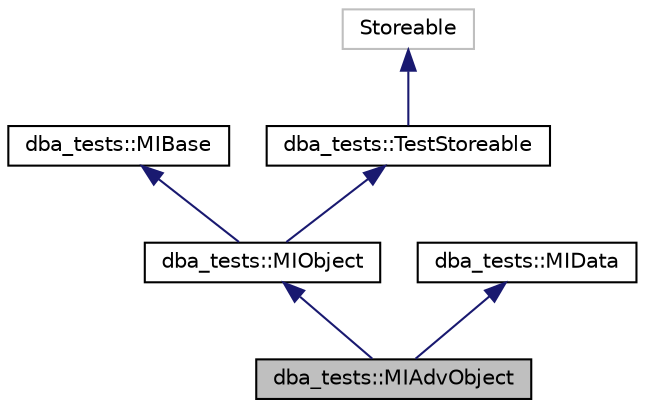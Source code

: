 digraph "dba_tests::MIAdvObject"
{
  edge [fontname="Helvetica",fontsize="10",labelfontname="Helvetica",labelfontsize="10"];
  node [fontname="Helvetica",fontsize="10",shape=record];
  Node1 [label="dba_tests::MIAdvObject",height=0.2,width=0.4,color="black", fillcolor="grey75", style="filled" fontcolor="black"];
  Node2 -> Node1 [dir="back",color="midnightblue",fontsize="10",style="solid",fontname="Helvetica"];
  Node2 [label="dba_tests::MIObject",height=0.2,width=0.4,color="black", fillcolor="white", style="filled",URL="$classdba__tests_1_1_m_i_object.html"];
  Node3 -> Node2 [dir="back",color="midnightblue",fontsize="10",style="solid",fontname="Helvetica"];
  Node3 [label="dba_tests::MIBase",height=0.2,width=0.4,color="black", fillcolor="white", style="filled",URL="$classdba__tests_1_1_m_i_base.html"];
  Node4 -> Node2 [dir="back",color="midnightblue",fontsize="10",style="solid",fontname="Helvetica"];
  Node4 [label="dba_tests::TestStoreable",height=0.2,width=0.4,color="black", fillcolor="white", style="filled",URL="$classdba__tests_1_1_test_storeable.html"];
  Node5 -> Node4 [dir="back",color="midnightblue",fontsize="10",style="solid",fontname="Helvetica"];
  Node5 [label="Storeable",height=0.2,width=0.4,color="grey75", fillcolor="white", style="filled"];
  Node6 -> Node1 [dir="back",color="midnightblue",fontsize="10",style="solid",fontname="Helvetica"];
  Node6 [label="dba_tests::MIData",height=0.2,width=0.4,color="black", fillcolor="white", style="filled",URL="$classdba__tests_1_1_m_i_data.html"];
}
